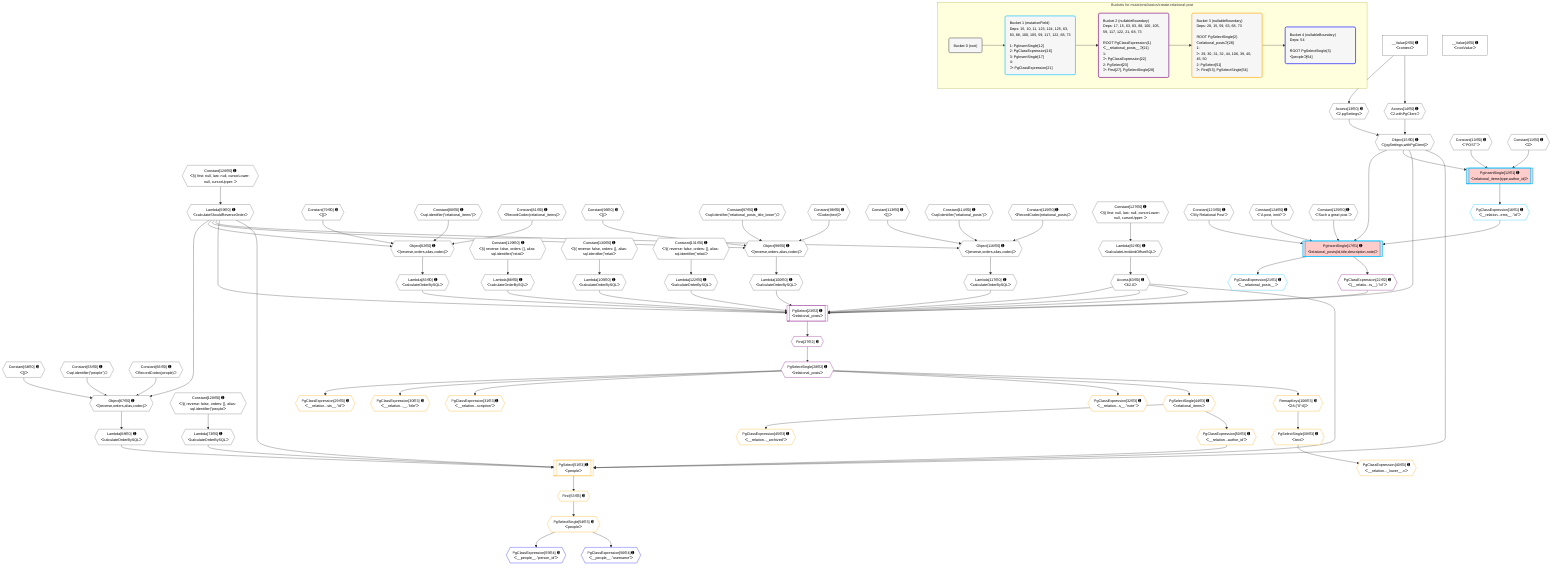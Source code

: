 %%{init: {'themeVariables': { 'fontSize': '12px'}}}%%
graph TD
    classDef path fill:#eee,stroke:#000,color:#000
    classDef plan fill:#fff,stroke-width:1px,color:#000
    classDef itemplan fill:#fff,stroke-width:2px,color:#000
    classDef unbatchedplan fill:#dff,stroke-width:1px,color:#000
    classDef sideeffectplan fill:#fcc,stroke-width:2px,color:#000
    classDef bucket fill:#f6f6f6,color:#000,stroke-width:2px,text-align:left


    %% plan dependencies
    Object67{{"Object[67∈0] ➊<br />ᐸ{reverse,orders,alias,codec}ᐳ"}}:::plan
    Lambda59{{"Lambda[59∈0] ➊<br />ᐸcalculateShouldReverseOrderᐳ"}}:::plan
    Constant64{{"Constant[64∈0] ➊<br />ᐸ[]ᐳ"}}:::plan
    Constant65{{"Constant[65∈0] ➊<br />ᐸsql.identifier(”people”)ᐳ"}}:::plan
    Constant66{{"Constant[66∈0] ➊<br />ᐸRecordCodec(people)ᐳ"}}:::plan
    Lambda59 & Constant64 & Constant65 & Constant66 --> Object67
    Object82{{"Object[82∈0] ➊<br />ᐸ{reverse,orders,alias,codec}ᐳ"}}:::plan
    Constant79{{"Constant[79∈0] ➊<br />ᐸ[]ᐳ"}}:::plan
    Constant80{{"Constant[80∈0] ➊<br />ᐸsql.identifier(”relational_items”)ᐳ"}}:::plan
    Constant81{{"Constant[81∈0] ➊<br />ᐸRecordCodec(relational_items)ᐳ"}}:::plan
    Lambda59 & Constant79 & Constant80 & Constant81 --> Object82
    Object99{{"Object[99∈0] ➊<br />ᐸ{reverse,orders,alias,codec}ᐳ"}}:::plan
    Constant96{{"Constant[96∈0] ➊<br />ᐸ[]ᐳ"}}:::plan
    Constant97{{"Constant[97∈0] ➊<br />ᐸsql.identifier(”relational_posts_title_lower”)ᐳ"}}:::plan
    Constant98{{"Constant[98∈0] ➊<br />ᐸCodec(text)ᐳ"}}:::plan
    Lambda59 & Constant96 & Constant97 & Constant98 --> Object99
    Object116{{"Object[116∈0] ➊<br />ᐸ{reverse,orders,alias,codec}ᐳ"}}:::plan
    Constant113{{"Constant[113∈0] ➊<br />ᐸ[]ᐳ"}}:::plan
    Constant114{{"Constant[114∈0] ➊<br />ᐸsql.identifier(”relational_posts”)ᐳ"}}:::plan
    Constant115{{"Constant[115∈0] ➊<br />ᐸRecordCodec(relational_posts)ᐳ"}}:::plan
    Lambda59 & Constant113 & Constant114 & Constant115 --> Object116
    Object15{{"Object[15∈0] ➊<br />ᐸ{pgSettings,withPgClient}ᐳ"}}:::plan
    Access13{{"Access[13∈0] ➊<br />ᐸ2.pgSettingsᐳ"}}:::plan
    Access14{{"Access[14∈0] ➊<br />ᐸ2.withPgClientᐳ"}}:::plan
    Access13 & Access14 --> Object15
    __Value2["__Value[2∈0] ➊<br />ᐸcontextᐳ"]:::plan
    __Value2 --> Access13
    __Value2 --> Access14
    Constant126{{"Constant[126∈0] ➊<br />ᐸ§{ first: null, last: null, cursorLower: null, cursorUpper: ᐳ"}}:::plan
    Constant126 --> Lambda59
    Lambda62{{"Lambda[62∈0] ➊<br />ᐸcalculateLimitAndOffsetSQLᐳ"}}:::plan
    Constant127{{"Constant[127∈0] ➊<br />ᐸ§{ first: null, last: null, cursorLower: null, cursorUpper: ᐳ"}}:::plan
    Constant127 --> Lambda62
    Access63{{"Access[63∈0] ➊<br />ᐸ62.0ᐳ"}}:::plan
    Lambda62 --> Access63
    Lambda68{{"Lambda[68∈0] ➊<br />ᐸcalculateOrderBySQLᐳ"}}:::plan
    Object67 --> Lambda68
    Lambda73{{"Lambda[73∈0] ➊<br />ᐸcalculateOrderBySQLᐳ"}}:::plan
    Constant128{{"Constant[128∈0] ➊<br />ᐸ§{ reverse: false, orders: [], alias: sql.identifier(”peopleᐳ"}}:::plan
    Constant128 --> Lambda73
    Lambda83{{"Lambda[83∈0] ➊<br />ᐸcalculateOrderBySQLᐳ"}}:::plan
    Object82 --> Lambda83
    Lambda88{{"Lambda[88∈0] ➊<br />ᐸcalculateOrderBySQLᐳ"}}:::plan
    Constant129{{"Constant[129∈0] ➊<br />ᐸ§{ reverse: false, orders: [], alias: sql.identifier(”relatiᐳ"}}:::plan
    Constant129 --> Lambda88
    Lambda100{{"Lambda[100∈0] ➊<br />ᐸcalculateOrderBySQLᐳ"}}:::plan
    Object99 --> Lambda100
    Lambda105{{"Lambda[105∈0] ➊<br />ᐸcalculateOrderBySQLᐳ"}}:::plan
    Constant130{{"Constant[130∈0] ➊<br />ᐸ§{ reverse: false, orders: [], alias: sql.identifier(”relatiᐳ"}}:::plan
    Constant130 --> Lambda105
    Lambda117{{"Lambda[117∈0] ➊<br />ᐸcalculateOrderBySQLᐳ"}}:::plan
    Object116 --> Lambda117
    Lambda122{{"Lambda[122∈0] ➊<br />ᐸcalculateOrderBySQLᐳ"}}:::plan
    Constant131{{"Constant[131∈0] ➊<br />ᐸ§{ reverse: false, orders: [], alias: sql.identifier(”relatiᐳ"}}:::plan
    Constant131 --> Lambda122
    __Value4["__Value[4∈0] ➊<br />ᐸrootValueᐳ"]:::plan
    Constant10{{"Constant[10∈0] ➊<br />ᐸ'POST'ᐳ"}}:::plan
    Constant11{{"Constant[11∈0] ➊<br />ᐸ2ᐳ"}}:::plan
    Constant123{{"Constant[123∈0] ➊<br />ᐸ'My Relational Post'ᐳ"}}:::plan
    Constant124{{"Constant[124∈0] ➊<br />ᐸ'A post, innit?'ᐳ"}}:::plan
    Constant125{{"Constant[125∈0] ➊<br />ᐸ'Such a great post.'ᐳ"}}:::plan
    PgInsertSingle17[["PgInsertSingle[17∈1] ➊<br />ᐸrelational_posts(id,title,description,note)ᐳ"]]:::sideeffectplan
    PgClassExpression16{{"PgClassExpression[16∈1] ➊<br />ᐸ__relation...ems__.”id”ᐳ"}}:::plan
    Object15 & PgClassExpression16 & Constant123 & Constant124 & Constant125 --> PgInsertSingle17
    PgInsertSingle12[["PgInsertSingle[12∈1] ➊<br />ᐸrelational_items(type,author_id)ᐳ"]]:::sideeffectplan
    Object15 & Constant10 & Constant11 --> PgInsertSingle12
    PgInsertSingle12 --> PgClassExpression16
    PgClassExpression21{{"PgClassExpression[21∈1] ➊<br />ᐸ__relational_posts__ᐳ"}}:::plan
    PgInsertSingle17 --> PgClassExpression21
    PgSelect23[["PgSelect[23∈2] ➊<br />ᐸrelational_postsᐳ"]]:::plan
    PgClassExpression22{{"PgClassExpression[22∈2] ➊<br />ᐸ(__relatio...ts__).”id”ᐳ"}}:::plan
    Object15 & PgClassExpression22 & Access63 & Lambda83 & Lambda88 & Access63 & Lambda100 & Lambda105 & Lambda59 & Access63 & Lambda117 & Lambda122 --> PgSelect23
    PgInsertSingle17 --> PgClassExpression22
    First27{{"First[27∈2] ➊"}}:::plan
    PgSelect23 --> First27
    PgSelectSingle28{{"PgSelectSingle[28∈2] ➊<br />ᐸrelational_postsᐳ"}}:::plan
    First27 --> PgSelectSingle28
    PgSelect51[["PgSelect[51∈3] ➊<br />ᐸpeopleᐳ"]]:::plan
    PgClassExpression50{{"PgClassExpression[50∈3] ➊<br />ᐸ__relation...author_id”ᐳ"}}:::plan
    Object15 & PgClassExpression50 & Lambda59 & Access63 & Lambda68 & Lambda73 --> PgSelect51
    PgClassExpression29{{"PgClassExpression[29∈3] ➊<br />ᐸ__relation...sts__.”id”ᐳ"}}:::plan
    PgSelectSingle28 --> PgClassExpression29
    PgClassExpression30{{"PgClassExpression[30∈3] ➊<br />ᐸ__relation...__.”title”ᐳ"}}:::plan
    PgSelectSingle28 --> PgClassExpression30
    PgClassExpression31{{"PgClassExpression[31∈3] ➊<br />ᐸ__relation...scription”ᐳ"}}:::plan
    PgSelectSingle28 --> PgClassExpression31
    PgClassExpression32{{"PgClassExpression[32∈3] ➊<br />ᐸ__relation...s__.”note”ᐳ"}}:::plan
    PgSelectSingle28 --> PgClassExpression32
    PgSelectSingle39{{"PgSelectSingle[39∈3] ➊<br />ᐸtextᐳ"}}:::plan
    RemapKeys106{{"RemapKeys[106∈3] ➊<br />ᐸ28:{”0”:6}ᐳ"}}:::plan
    RemapKeys106 --> PgSelectSingle39
    PgClassExpression40{{"PgClassExpression[40∈3] ➊<br />ᐸ__relation..._lower__.vᐳ"}}:::plan
    PgSelectSingle39 --> PgClassExpression40
    PgSelectSingle44{{"PgSelectSingle[44∈3] ➊<br />ᐸrelational_itemsᐳ"}}:::plan
    PgSelectSingle28 --> PgSelectSingle44
    PgClassExpression45{{"PgClassExpression[45∈3] ➊<br />ᐸ__relation..._archived”ᐳ"}}:::plan
    PgSelectSingle44 --> PgClassExpression45
    PgSelectSingle44 --> PgClassExpression50
    First53{{"First[53∈3] ➊"}}:::plan
    PgSelect51 --> First53
    PgSelectSingle54{{"PgSelectSingle[54∈3] ➊<br />ᐸpeopleᐳ"}}:::plan
    First53 --> PgSelectSingle54
    PgSelectSingle28 --> RemapKeys106
    PgClassExpression55{{"PgClassExpression[55∈4] ➊<br />ᐸ__people__.”person_id”ᐳ"}}:::plan
    PgSelectSingle54 --> PgClassExpression55
    PgClassExpression56{{"PgClassExpression[56∈4] ➊<br />ᐸ__people__.”username”ᐳ"}}:::plan
    PgSelectSingle54 --> PgClassExpression56

    %% define steps

    subgraph "Buckets for mutations/basics/create-relational-post"
    Bucket0("Bucket 0 (root)"):::bucket
    classDef bucket0 stroke:#696969
    class Bucket0,__Value2,__Value4,Constant10,Constant11,Access13,Access14,Object15,Lambda59,Lambda62,Access63,Constant64,Constant65,Constant66,Object67,Lambda68,Lambda73,Constant79,Constant80,Constant81,Object82,Lambda83,Lambda88,Constant96,Constant97,Constant98,Object99,Lambda100,Lambda105,Constant113,Constant114,Constant115,Object116,Lambda117,Lambda122,Constant123,Constant124,Constant125,Constant126,Constant127,Constant128,Constant129,Constant130,Constant131 bucket0
    Bucket1("Bucket 1 (mutationField)<br />Deps: 15, 10, 11, 123, 124, 125, 63, 83, 88, 100, 105, 59, 117, 122, 68, 73<br /><br />1: PgInsertSingle[12]<br />2: PgClassExpression[16]<br />3: PgInsertSingle[17]<br />4: <br />ᐳ: PgClassExpression[21]"):::bucket
    classDef bucket1 stroke:#00bfff
    class Bucket1,PgInsertSingle12,PgClassExpression16,PgInsertSingle17,PgClassExpression21 bucket1
    Bucket2("Bucket 2 (nullableBoundary)<br />Deps: 17, 15, 63, 83, 88, 100, 105, 59, 117, 122, 21, 68, 73<br /><br />ROOT PgClassExpression{1}ᐸ__relational_posts__ᐳ[21]<br />1: <br />ᐳ: PgClassExpression[22]<br />2: PgSelect[23]<br />ᐳ: First[27], PgSelectSingle[28]"):::bucket
    classDef bucket2 stroke:#7f007f
    class Bucket2,PgClassExpression22,PgSelect23,First27,PgSelectSingle28 bucket2
    Bucket3("Bucket 3 (nullableBoundary)<br />Deps: 28, 15, 59, 63, 68, 73<br /><br />ROOT PgSelectSingle{2}ᐸrelational_postsᐳ[28]<br />1: <br />ᐳ: 29, 30, 31, 32, 44, 106, 39, 40, 45, 50<br />2: PgSelect[51]<br />ᐳ: First[53], PgSelectSingle[54]"):::bucket
    classDef bucket3 stroke:#ffa500
    class Bucket3,PgClassExpression29,PgClassExpression30,PgClassExpression31,PgClassExpression32,PgSelectSingle39,PgClassExpression40,PgSelectSingle44,PgClassExpression45,PgClassExpression50,PgSelect51,First53,PgSelectSingle54,RemapKeys106 bucket3
    Bucket4("Bucket 4 (nullableBoundary)<br />Deps: 54<br /><br />ROOT PgSelectSingle{3}ᐸpeopleᐳ[54]"):::bucket
    classDef bucket4 stroke:#0000ff
    class Bucket4,PgClassExpression55,PgClassExpression56 bucket4
    Bucket0 --> Bucket1
    Bucket1 --> Bucket2
    Bucket2 --> Bucket3
    Bucket3 --> Bucket4
    end